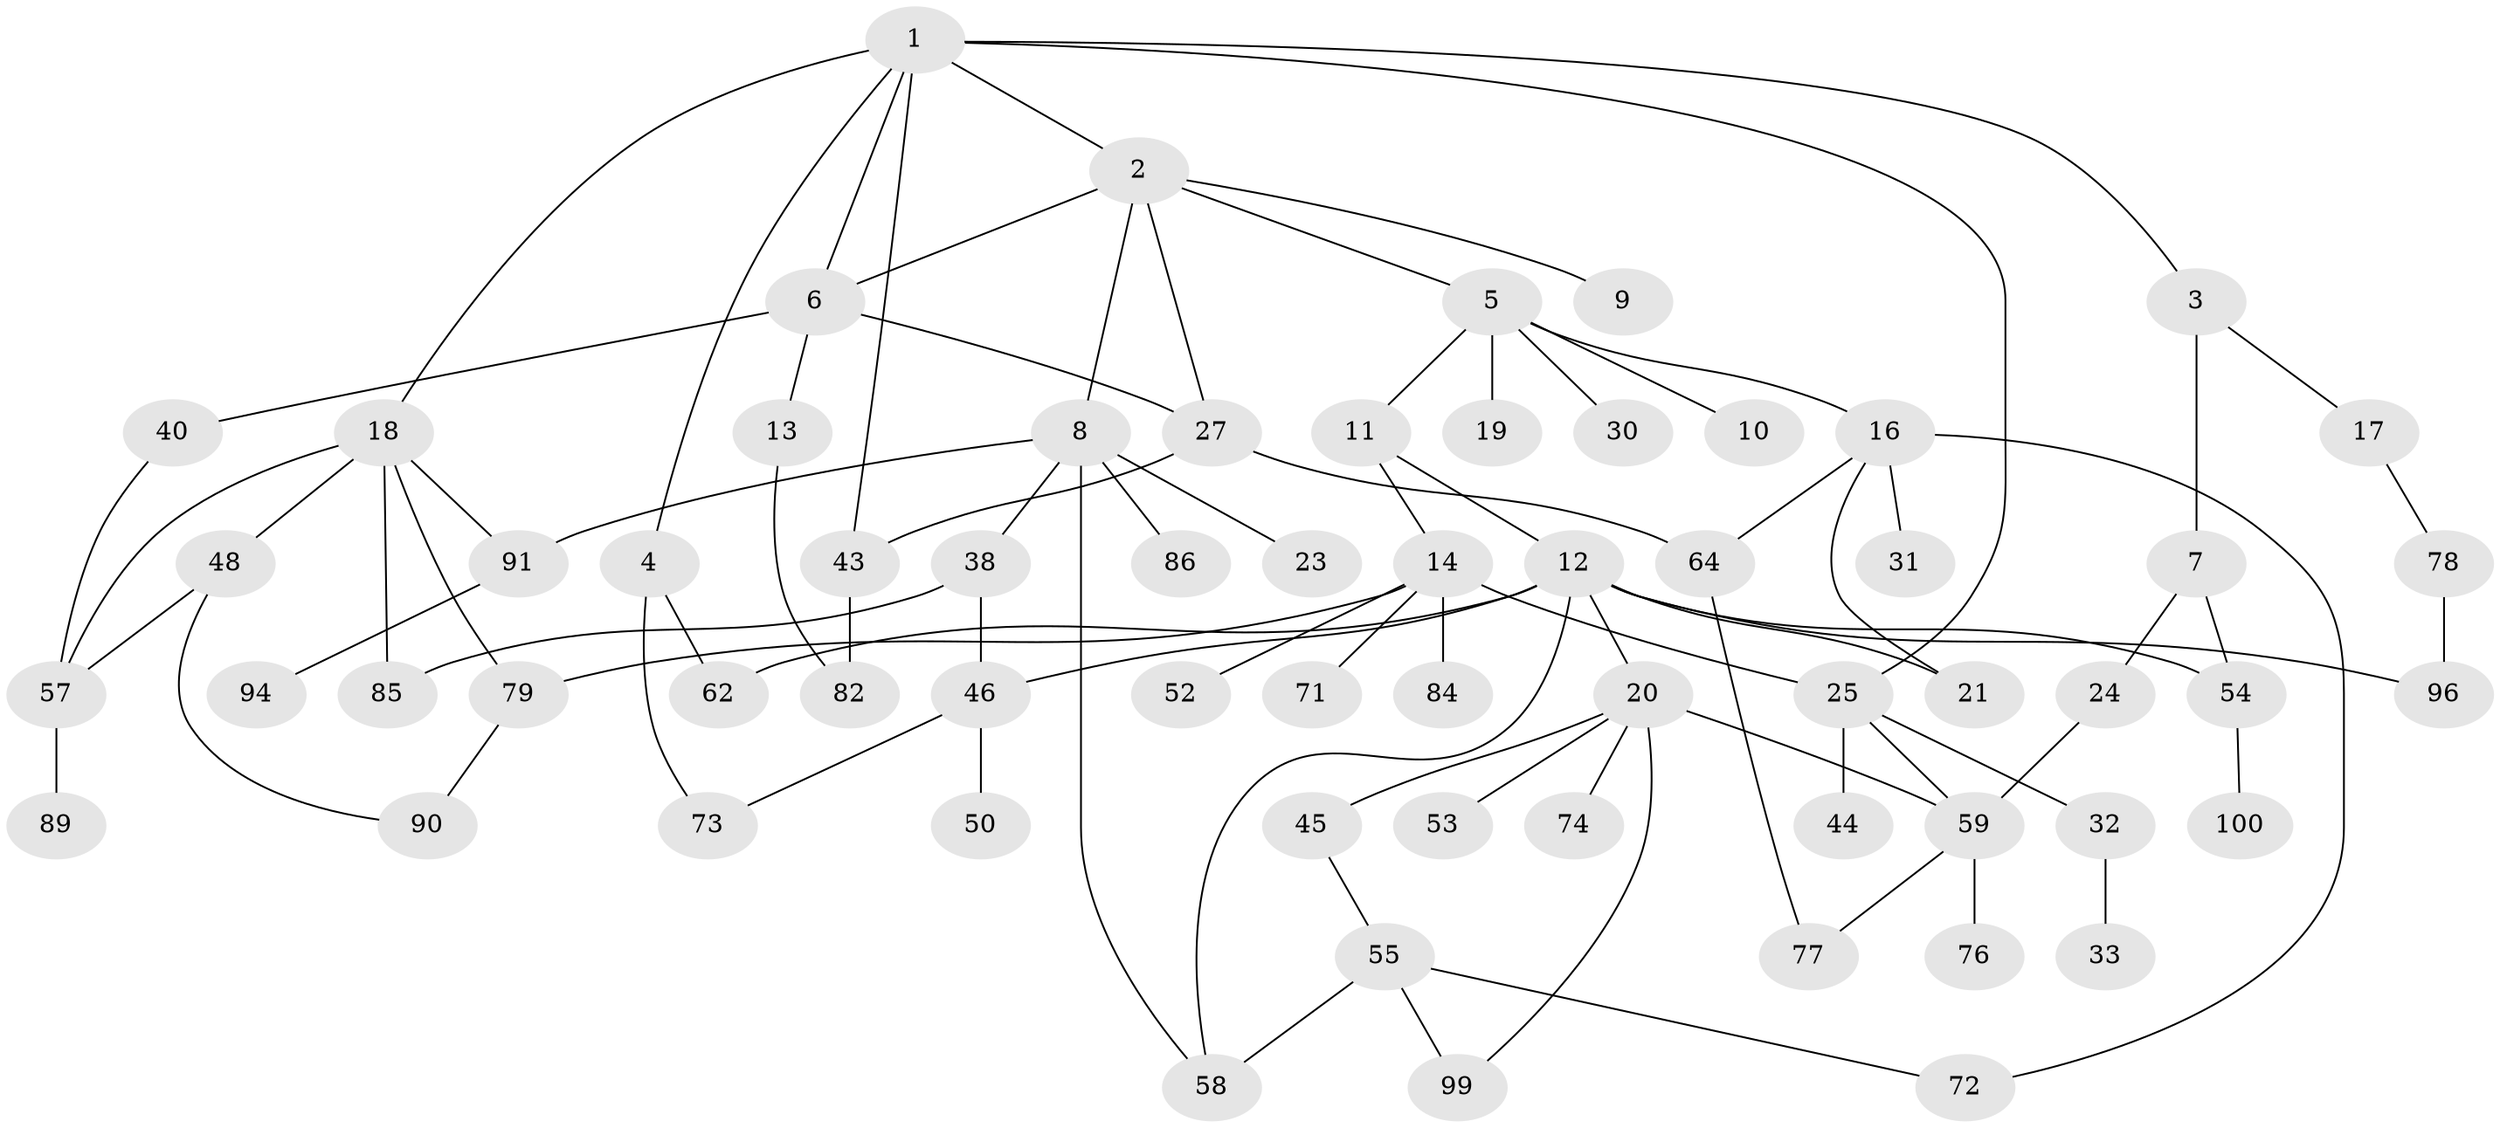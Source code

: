 // original degree distribution, {8: 0.02, 6: 0.03, 4: 0.1, 2: 0.39, 5: 0.04, 3: 0.18, 1: 0.24}
// Generated by graph-tools (version 1.1) at 2025/38/02/21/25 10:38:51]
// undirected, 64 vertices, 88 edges
graph export_dot {
graph [start="1"]
  node [color=gray90,style=filled];
  1 [super="+42"];
  2 [super="+39"];
  3 [super="+63"];
  4 [super="+70"];
  5 [super="+15"];
  6 [super="+93"];
  7 [super="+28"];
  8 [super="+67"];
  9;
  10 [super="+22"];
  11 [super="+95"];
  12 [super="+26"];
  13 [super="+47"];
  14 [super="+29"];
  16 [super="+80"];
  17;
  18 [super="+87"];
  19;
  20 [super="+35"];
  21 [super="+37"];
  23;
  24 [super="+34"];
  25 [super="+69"];
  27 [super="+41"];
  30 [super="+60"];
  31;
  32;
  33 [super="+36"];
  38 [super="+61"];
  40;
  43 [super="+81"];
  44 [super="+56"];
  45;
  46 [super="+49"];
  48 [super="+51"];
  50;
  52;
  53;
  54 [super="+65"];
  55 [super="+75"];
  57 [super="+68"];
  58 [super="+98"];
  59 [super="+92"];
  62 [super="+88"];
  64 [super="+66"];
  71;
  72;
  73;
  74;
  76;
  77;
  78 [super="+83"];
  79;
  82;
  84;
  85;
  86;
  89;
  90;
  91 [super="+97"];
  94;
  96;
  99;
  100;
  1 -- 2;
  1 -- 3;
  1 -- 4;
  1 -- 6;
  1 -- 18;
  1 -- 43;
  1 -- 25;
  2 -- 5;
  2 -- 8;
  2 -- 9;
  2 -- 27;
  2 -- 6;
  3 -- 7;
  3 -- 17;
  4 -- 73;
  4 -- 62;
  5 -- 10;
  5 -- 11;
  5 -- 16;
  5 -- 30;
  5 -- 19;
  6 -- 13;
  6 -- 27;
  6 -- 40;
  7 -- 24;
  7 -- 54;
  8 -- 23;
  8 -- 38;
  8 -- 58;
  8 -- 86;
  8 -- 91;
  11 -- 12;
  11 -- 14;
  12 -- 20;
  12 -- 62;
  12 -- 96;
  12 -- 46;
  12 -- 54;
  12 -- 21;
  12 -- 58;
  13 -- 82;
  14 -- 25;
  14 -- 52;
  14 -- 79;
  14 -- 84;
  14 -- 71;
  16 -- 21;
  16 -- 31;
  16 -- 72;
  16 -- 64;
  17 -- 78;
  18 -- 48;
  18 -- 91;
  18 -- 85;
  18 -- 79;
  18 -- 57;
  20 -- 53;
  20 -- 74;
  20 -- 99;
  20 -- 45;
  20 -- 59;
  24 -- 59;
  25 -- 32;
  25 -- 44;
  25 -- 59;
  27 -- 64 [weight=2];
  27 -- 43;
  32 -- 33;
  38 -- 46;
  38 -- 85;
  40 -- 57;
  43 -- 82;
  45 -- 55;
  46 -- 73;
  46 -- 50;
  48 -- 90;
  48 -- 57;
  54 -- 100;
  55 -- 58;
  55 -- 72;
  55 -- 99;
  57 -- 89;
  59 -- 76;
  59 -- 77;
  64 -- 77;
  78 -- 96;
  79 -- 90;
  91 -- 94;
}
